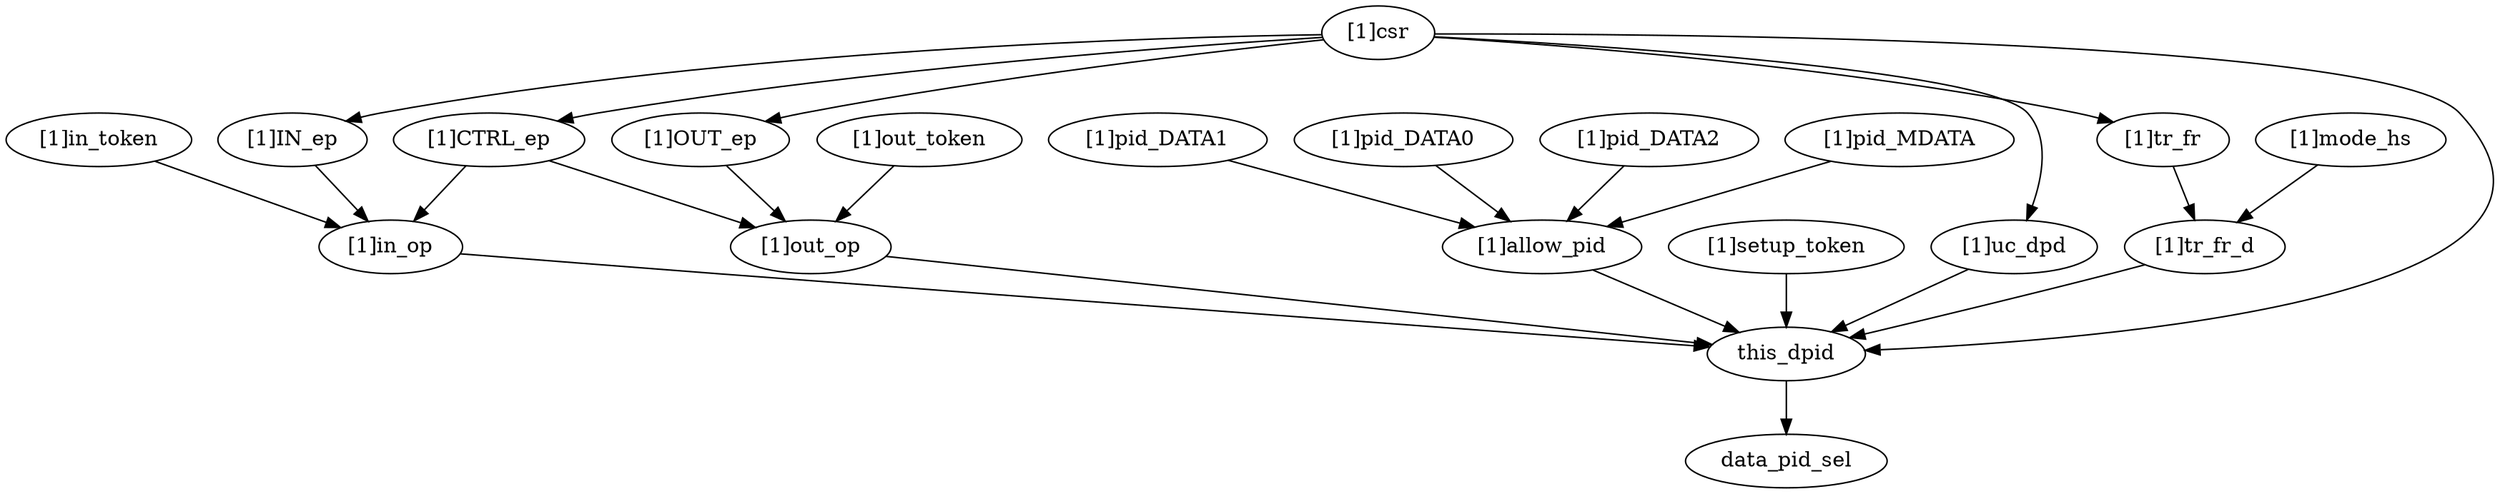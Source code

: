 strict digraph "" {
	"[1]CTRL_ep"	 [complexity=10,
		importance=0.148751887031,
		rank=0.0148751887031];
	"[1]in_op"	 [complexity=6,
		importance=0.142162230738,
		rank=0.023693705123];
	"[1]CTRL_ep" -> "[1]in_op";
	"[1]out_op"	 [complexity=6,
		importance=0.143971780215,
		rank=0.0239952967025];
	"[1]CTRL_ep" -> "[1]out_op";
	this_dpid	 [complexity=2,
		importance=0.0271091840863,
		rank=0.0135545920432];
	data_pid_sel	 [complexity=0,
		importance=0.00922832620014,
		rank=0.0];
	this_dpid -> data_pid_sel;
	"[1]allow_pid"	 [complexity=4,
		importance=0.0367263219818,
		rank=0.00918158049545];
	"[1]allow_pid" -> this_dpid;
	"[1]in_token"	 [complexity=10,
		importance=0.148120401073,
		rank=0.0148120401073];
	"[1]in_token" -> "[1]in_op";
	"[1]setup_token"	 [complexity=6,
		importance=0.141660279825,
		rank=0.0236100466375];
	"[1]setup_token" -> this_dpid;
	"[1]uc_dpd"	 [complexity=10,
		importance=0.736728077147,
		rank=0.0736728077147];
	"[1]uc_dpd" -> this_dpid;
	"[1]in_op" -> this_dpid;
	"[1]OUT_ep"	 [complexity=10,
		importance=0.148751887031,
		rank=0.0148751887031];
	"[1]OUT_ep" -> "[1]out_op";
	"[1]pid_DATA1"	 [complexity=8,
		importance=0.151662952483,
		rank=0.0189578690604];
	"[1]pid_DATA1" -> "[1]allow_pid";
	"[1]pid_DATA0"	 [complexity=8,
		importance=0.151662952483,
		rank=0.0189578690604];
	"[1]pid_DATA0" -> "[1]allow_pid";
	"[1]pid_DATA2"	 [complexity=8,
		importance=0.151662952483,
		rank=0.0189578690604];
	"[1]pid_DATA2" -> "[1]allow_pid";
	"[1]pid_MDATA"	 [complexity=8,
		importance=0.151662952483,
		rank=0.0189578690604];
	"[1]pid_MDATA" -> "[1]allow_pid";
	"[1]tr_fr"	 [complexity=9,
		importance=0.608512913377,
		rank=0.0676125459308];
	"[1]tr_fr_d"	 [complexity=6,
		importance=0.603732806562,
		rank=0.100622134427];
	"[1]tr_fr" -> "[1]tr_fr_d";
	"[1]mode_hs"	 [complexity=9,
		importance=0.608490471118,
		rank=0.0676100523464];
	"[1]mode_hs" -> "[1]tr_fr_d";
	"[1]csr"	 [complexity=12,
		importance=0.741485741703,
		rank=0.0617904784752];
	"[1]csr" -> "[1]CTRL_ep";
	"[1]csr" -> this_dpid;
	"[1]csr" -> "[1]uc_dpd";
	"[1]csr" -> "[1]OUT_ep";
	"[1]csr" -> "[1]tr_fr";
	"[1]IN_ep"	 [complexity=10,
		importance=0.146942337553,
		rank=0.0146942337553];
	"[1]csr" -> "[1]IN_ep";
	"[1]tr_fr_d" -> this_dpid;
	"[1]IN_ep" -> "[1]in_op";
	"[1]out_token"	 [complexity=10,
		importance=0.150211343793,
		rank=0.0150211343793];
	"[1]out_token" -> "[1]out_op";
	"[1]out_op" -> this_dpid;
}
